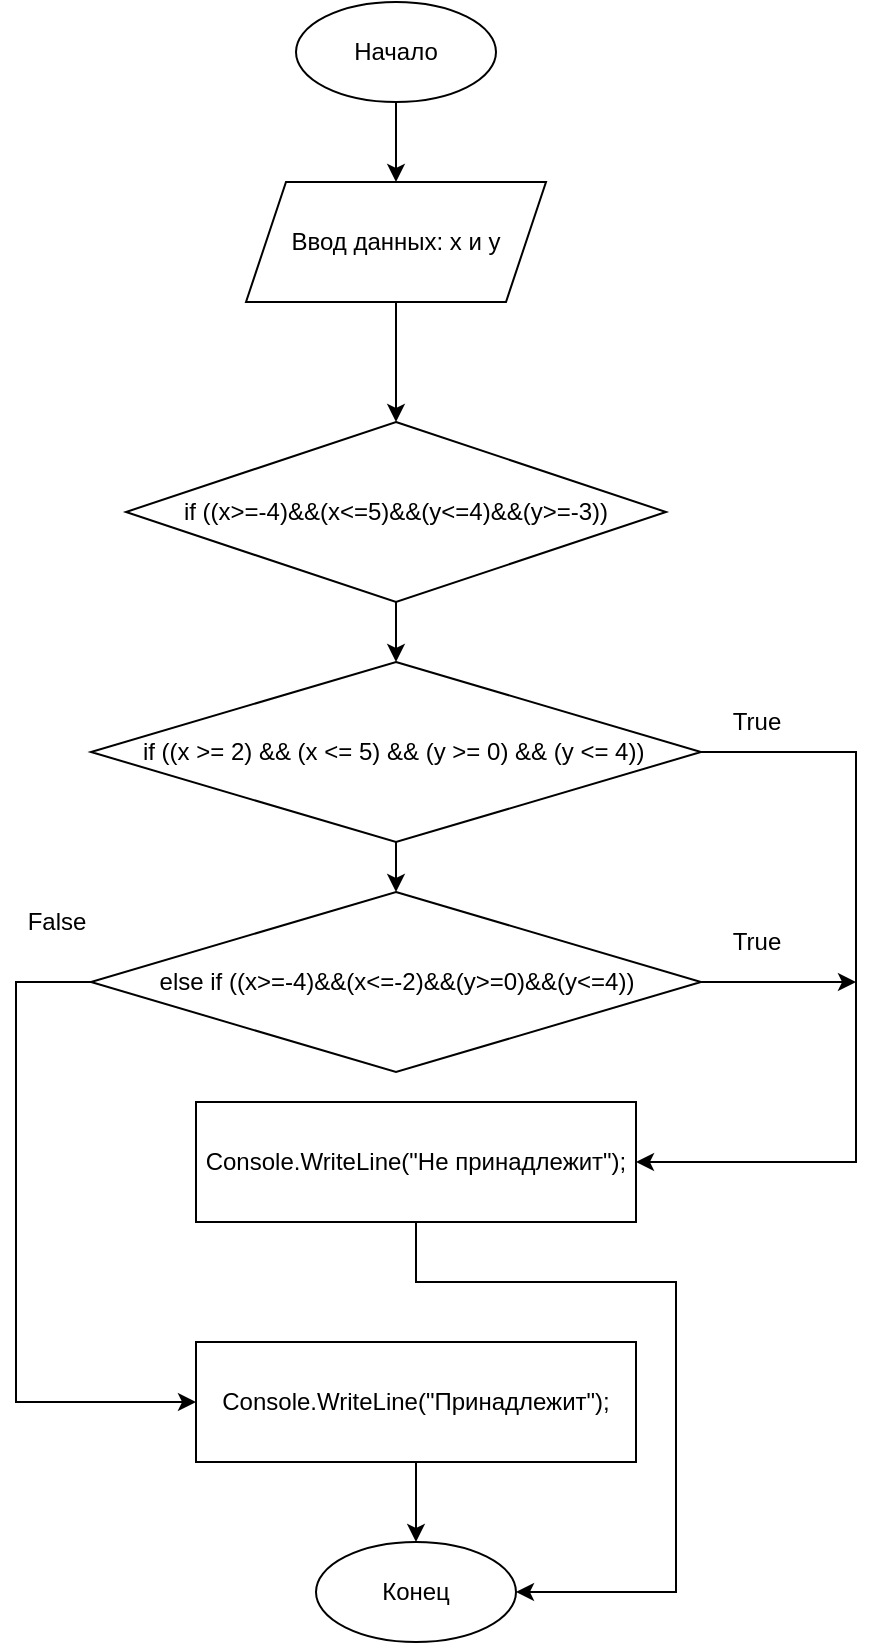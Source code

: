 <mxfile version="13.9.9" type="device"><diagram id="C20lFf3LeMCU738r1Wch" name="Страница 1"><mxGraphModel dx="1086" dy="816" grid="1" gridSize="10" guides="1" tooltips="1" connect="1" arrows="1" fold="1" page="1" pageScale="1" pageWidth="1654" pageHeight="1169" math="0" shadow="0"><root><mxCell id="0"/><mxCell id="1" parent="0"/><mxCell id="au0h8Z-yAOpZInO-ThL--3" style="edgeStyle=orthogonalEdgeStyle;rounded=0;orthogonalLoop=1;jettySize=auto;html=1;entryX=0.5;entryY=0;entryDx=0;entryDy=0;" parent="1" source="au0h8Z-yAOpZInO-ThL--1" target="au0h8Z-yAOpZInO-ThL--2" edge="1"><mxGeometry relative="1" as="geometry"/></mxCell><mxCell id="au0h8Z-yAOpZInO-ThL--1" value="Начало" style="ellipse;whiteSpace=wrap;html=1;" parent="1" vertex="1"><mxGeometry x="430" y="50" width="100" height="50" as="geometry"/></mxCell><mxCell id="au0h8Z-yAOpZInO-ThL--5" style="edgeStyle=orthogonalEdgeStyle;rounded=0;orthogonalLoop=1;jettySize=auto;html=1;entryX=0.5;entryY=0;entryDx=0;entryDy=0;" parent="1" source="au0h8Z-yAOpZInO-ThL--2" target="au0h8Z-yAOpZInO-ThL--4" edge="1"><mxGeometry relative="1" as="geometry"/></mxCell><mxCell id="au0h8Z-yAOpZInO-ThL--2" value="Ввод данных: x и y" style="shape=parallelogram;perimeter=parallelogramPerimeter;whiteSpace=wrap;html=1;fixedSize=1;" parent="1" vertex="1"><mxGeometry x="405" y="140" width="150" height="60" as="geometry"/></mxCell><mxCell id="G35G6nR2RSya0sXun8Ay-1" style="edgeStyle=orthogonalEdgeStyle;rounded=0;orthogonalLoop=1;jettySize=auto;html=1;entryX=0.5;entryY=0;entryDx=0;entryDy=0;" edge="1" parent="1" source="au0h8Z-yAOpZInO-ThL--4" target="au0h8Z-yAOpZInO-ThL--6"><mxGeometry relative="1" as="geometry"/></mxCell><mxCell id="au0h8Z-yAOpZInO-ThL--4" value="if ((x&amp;gt;=-4)&amp;amp;&amp;amp;(x&amp;lt;=5)&amp;amp;&amp;amp;(y&amp;lt;=4)&amp;amp;&amp;amp;(y&amp;gt;=-3))" style="rhombus;whiteSpace=wrap;html=1;" parent="1" vertex="1"><mxGeometry x="345" y="260" width="270" height="90" as="geometry"/></mxCell><mxCell id="G35G6nR2RSya0sXun8Ay-2" style="edgeStyle=orthogonalEdgeStyle;rounded=0;orthogonalLoop=1;jettySize=auto;html=1;entryX=1;entryY=0.5;entryDx=0;entryDy=0;" edge="1" parent="1" source="au0h8Z-yAOpZInO-ThL--6" target="au0h8Z-yAOpZInO-ThL--15"><mxGeometry relative="1" as="geometry"><Array as="points"><mxPoint x="710" y="425"/><mxPoint x="710" y="630"/></Array></mxGeometry></mxCell><mxCell id="G35G6nR2RSya0sXun8Ay-4" style="edgeStyle=orthogonalEdgeStyle;rounded=0;orthogonalLoop=1;jettySize=auto;html=1;entryX=0.5;entryY=0;entryDx=0;entryDy=0;" edge="1" parent="1" source="au0h8Z-yAOpZInO-ThL--6" target="G35G6nR2RSya0sXun8Ay-3"><mxGeometry relative="1" as="geometry"/></mxCell><mxCell id="au0h8Z-yAOpZInO-ThL--6" value="if ((x &amp;gt;= 2) &amp;amp;&amp;amp; (x &amp;lt;= 5) &amp;amp;&amp;amp; (y &amp;gt;= 0) &amp;amp;&amp;amp; (y &amp;lt;= 4))&amp;nbsp;" style="rhombus;whiteSpace=wrap;html=1;" parent="1" vertex="1"><mxGeometry x="327.5" y="380" width="305" height="90" as="geometry"/></mxCell><mxCell id="G35G6nR2RSya0sXun8Ay-12" style="edgeStyle=orthogonalEdgeStyle;rounded=0;orthogonalLoop=1;jettySize=auto;html=1;entryX=0.5;entryY=0;entryDx=0;entryDy=0;" edge="1" parent="1" source="au0h8Z-yAOpZInO-ThL--7" target="au0h8Z-yAOpZInO-ThL--17"><mxGeometry relative="1" as="geometry"/></mxCell><mxCell id="au0h8Z-yAOpZInO-ThL--7" value="Console.WriteLine(&quot;Принадлежит&quot;);" style="rounded=0;whiteSpace=wrap;html=1;" parent="1" vertex="1"><mxGeometry x="380" y="720" width="220" height="60" as="geometry"/></mxCell><mxCell id="G35G6nR2RSya0sXun8Ay-11" style="edgeStyle=orthogonalEdgeStyle;rounded=0;orthogonalLoop=1;jettySize=auto;html=1;entryX=1;entryY=0.5;entryDx=0;entryDy=0;" edge="1" parent="1" source="au0h8Z-yAOpZInO-ThL--15" target="au0h8Z-yAOpZInO-ThL--17"><mxGeometry relative="1" as="geometry"><Array as="points"><mxPoint x="490" y="690"/><mxPoint x="620" y="690"/><mxPoint x="620" y="845"/></Array></mxGeometry></mxCell><mxCell id="au0h8Z-yAOpZInO-ThL--15" value="Console.WriteLine(&quot;Не принадлежит&quot;);" style="rounded=0;whiteSpace=wrap;html=1;" parent="1" vertex="1"><mxGeometry x="380" y="600" width="220" height="60" as="geometry"/></mxCell><mxCell id="au0h8Z-yAOpZInO-ThL--17" value="Конец" style="ellipse;whiteSpace=wrap;html=1;" parent="1" vertex="1"><mxGeometry x="440" y="820" width="100" height="50" as="geometry"/></mxCell><mxCell id="G35G6nR2RSya0sXun8Ay-5" style="edgeStyle=orthogonalEdgeStyle;rounded=0;orthogonalLoop=1;jettySize=auto;html=1;" edge="1" parent="1" source="G35G6nR2RSya0sXun8Ay-3"><mxGeometry relative="1" as="geometry"><mxPoint x="710" y="540" as="targetPoint"/></mxGeometry></mxCell><mxCell id="G35G6nR2RSya0sXun8Ay-9" style="edgeStyle=orthogonalEdgeStyle;rounded=0;orthogonalLoop=1;jettySize=auto;html=1;entryX=0;entryY=0.5;entryDx=0;entryDy=0;" edge="1" parent="1" source="G35G6nR2RSya0sXun8Ay-3" target="au0h8Z-yAOpZInO-ThL--7"><mxGeometry relative="1" as="geometry"><Array as="points"><mxPoint x="290" y="540"/><mxPoint x="290" y="750"/></Array></mxGeometry></mxCell><mxCell id="G35G6nR2RSya0sXun8Ay-3" value="else if ((x&amp;gt;=-4)&amp;amp;&amp;amp;(x&amp;lt;=-2)&amp;amp;&amp;amp;(y&amp;gt;=0)&amp;amp;&amp;amp;(y&amp;lt;=4))" style="rhombus;whiteSpace=wrap;html=1;" vertex="1" parent="1"><mxGeometry x="327.5" y="495" width="305" height="90" as="geometry"/></mxCell><mxCell id="G35G6nR2RSya0sXun8Ay-7" value="True" style="text;html=1;align=center;verticalAlign=middle;resizable=0;points=[];autosize=1;" vertex="1" parent="1"><mxGeometry x="640" y="400" width="40" height="20" as="geometry"/></mxCell><mxCell id="G35G6nR2RSya0sXun8Ay-8" value="True" style="text;html=1;align=center;verticalAlign=middle;resizable=0;points=[];autosize=1;" vertex="1" parent="1"><mxGeometry x="640" y="510" width="40" height="20" as="geometry"/></mxCell><mxCell id="G35G6nR2RSya0sXun8Ay-10" value="False" style="text;html=1;align=center;verticalAlign=middle;resizable=0;points=[];autosize=1;" vertex="1" parent="1"><mxGeometry x="290" y="500" width="40" height="20" as="geometry"/></mxCell></root></mxGraphModel></diagram></mxfile>